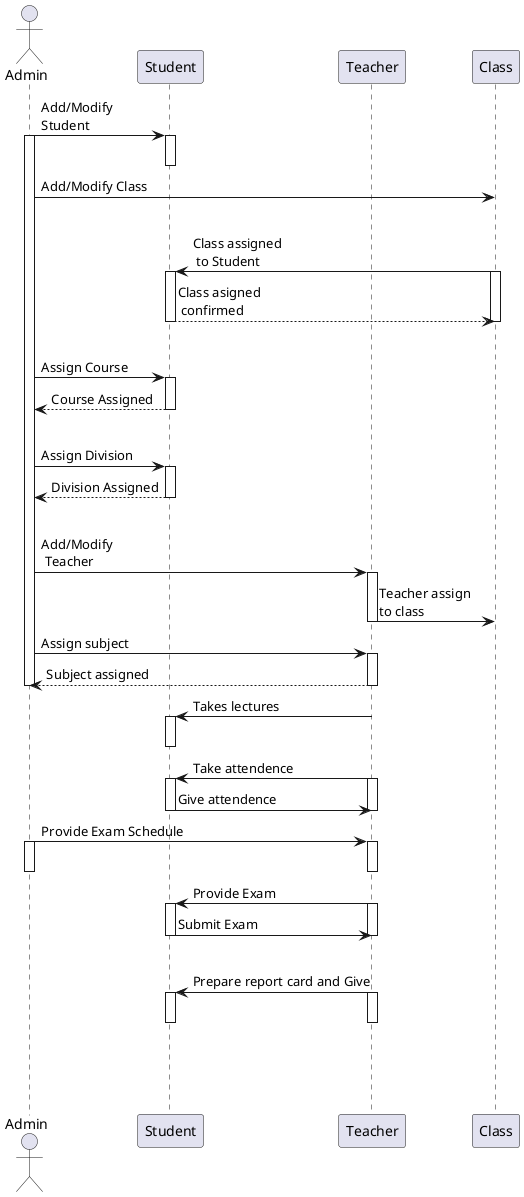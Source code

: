@startuml 

actor Admin as A
participant "Student" as S 
participant "Teacher" as T
participant "Class" as C


A->S: Add/Modify \nStudent
activate A
activate S
deactivate S

A->C:Add/Modify Class
|||
C->S:Class assigned\n to Student
C ++
S ++
S-->C:Class asigned\n confirmed
S --
C --
|||
A->S:Assign Course
S ++
S-->A:Course Assigned
S --
|||
A->S:Assign Division
S ++
S-->A:Division Assigned
S --
|||
A->T:Add/Modify\n Teacher
T ++
T->C:Teacher assign \nto class
T --


A->T:Assign subject


T ++
T-->A:Subject assigned
T -- 
A --

T->S:Takes lectures
S ++
S --


T->S:Take attendence
T ++
S ++

S->T:Give attendence
S --
T --


A->T:Provide Exam Schedule
A ++
A --
T ++
T --
T->S:Provide Exam
T ++
S ++

S->T:Submit Exam

S --
T --

|||


T->S:Prepare report card and Give
T ++
S ++
T --
S --
 


|||
|||
|||
@enduml